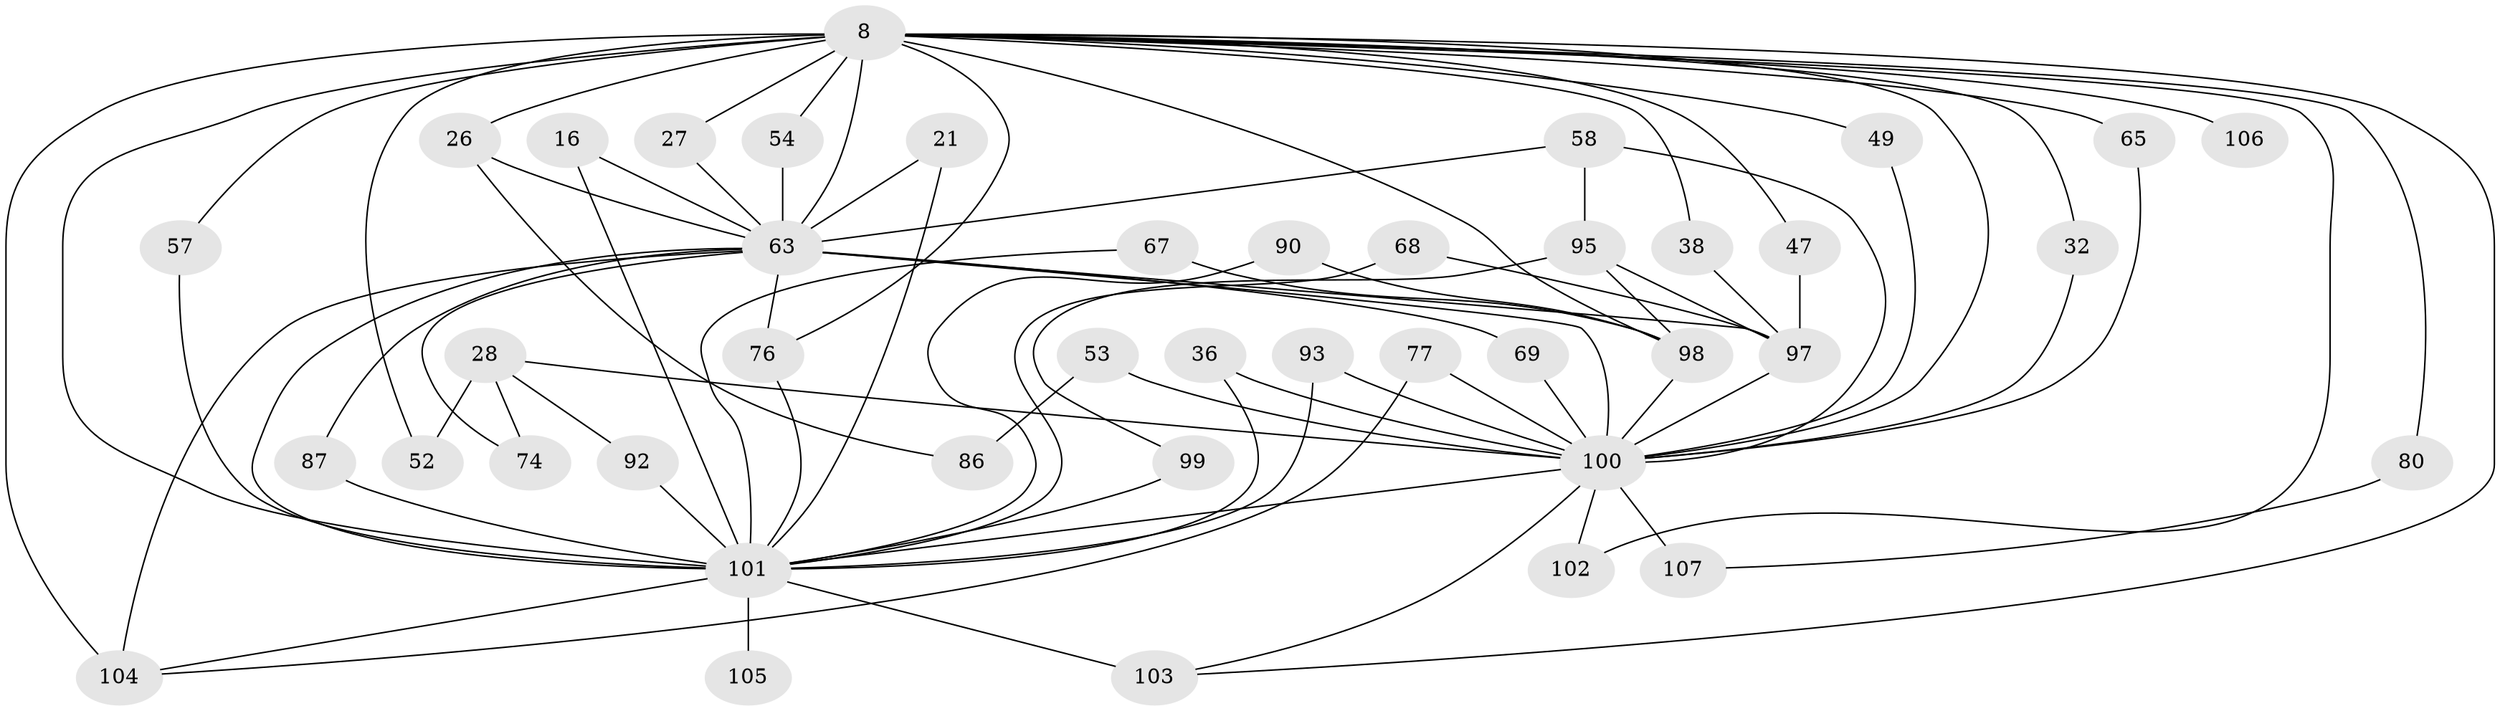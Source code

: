 // original degree distribution, {27: 0.009345794392523364, 21: 0.028037383177570093, 23: 0.018691588785046728, 12: 0.018691588785046728, 15: 0.009345794392523364, 31: 0.009345794392523364, 4: 0.11214953271028037, 7: 0.018691588785046728, 3: 0.2336448598130841, 2: 0.48598130841121495, 5: 0.04672897196261682, 6: 0.009345794392523364}
// Generated by graph-tools (version 1.1) at 2025/49/03/04/25 21:49:37]
// undirected, 42 vertices, 81 edges
graph export_dot {
graph [start="1"]
  node [color=gray90,style=filled];
  8 [super="+6"];
  16 [super="+14"];
  21;
  26 [super="+24"];
  27;
  28;
  32;
  36;
  38;
  47;
  49;
  52;
  53;
  54 [super="+18"];
  57;
  58 [super="+42"];
  63 [super="+46+10"];
  65;
  67;
  68;
  69 [super="+66"];
  74 [super="+64"];
  76 [super="+37"];
  77 [super="+55"];
  80;
  86;
  87;
  90;
  92;
  93 [super="+34+48"];
  95 [super="+72"];
  97 [super="+61+45+13+25"];
  98 [super="+71+39"];
  99 [super="+91"];
  100 [super="+82+94+79+89+9"];
  101 [super="+15+22+85+84+56+60+7"];
  102 [super="+88"];
  103 [super="+40+96"];
  104 [super="+23"];
  105;
  106;
  107 [super="+75+73"];
  8 -- 26 [weight=3];
  8 -- 47;
  8 -- 54;
  8 -- 65;
  8 -- 80;
  8 -- 27;
  8 -- 32;
  8 -- 38;
  8 -- 102 [weight=2];
  8 -- 106 [weight=2];
  8 -- 49;
  8 -- 52;
  8 -- 57;
  8 -- 103;
  8 -- 63 [weight=7];
  8 -- 101 [weight=11];
  8 -- 100 [weight=6];
  8 -- 98 [weight=5];
  8 -- 104 [weight=2];
  8 -- 76 [weight=2];
  16 -- 63;
  16 -- 101 [weight=2];
  21 -- 63 [weight=2];
  21 -- 101;
  26 -- 86;
  26 -- 63;
  27 -- 63;
  28 -- 52;
  28 -- 92;
  28 -- 100 [weight=3];
  28 -- 74;
  32 -- 100;
  36 -- 100;
  36 -- 101;
  38 -- 97;
  47 -- 97;
  49 -- 100;
  53 -- 86;
  53 -- 100 [weight=2];
  54 -- 63;
  57 -- 101;
  58 -- 63 [weight=2];
  58 -- 95;
  58 -- 100 [weight=2];
  63 -- 69 [weight=2];
  63 -- 74 [weight=2];
  63 -- 76;
  63 -- 87;
  63 -- 97 [weight=4];
  63 -- 104;
  63 -- 101 [weight=12];
  63 -- 100 [weight=6];
  65 -- 100;
  67 -- 98;
  67 -- 101;
  68 -- 97;
  68 -- 101;
  69 -- 100;
  76 -- 101;
  77 -- 100 [weight=2];
  77 -- 104;
  80 -- 107;
  87 -- 101;
  90 -- 98;
  90 -- 101;
  92 -- 101;
  93 -- 100;
  93 -- 101 [weight=3];
  95 -- 97;
  95 -- 99;
  95 -- 98;
  97 -- 100 [weight=6];
  98 -- 100;
  99 -- 101 [weight=2];
  100 -- 103 [weight=2];
  100 -- 101 [weight=15];
  100 -- 102;
  100 -- 107 [weight=4];
  101 -- 105 [weight=2];
  101 -- 104;
  101 -- 103 [weight=3];
}
